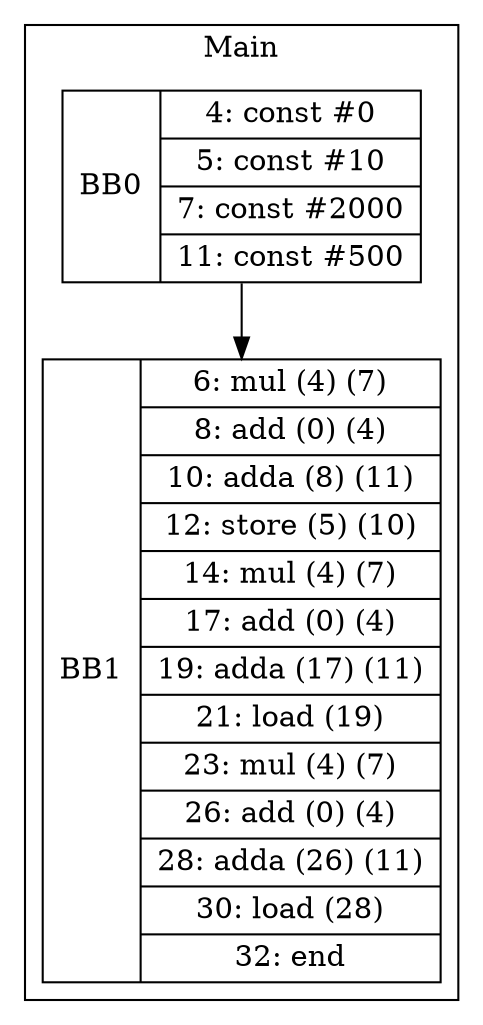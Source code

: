 digraph G {
node [shape=record];
subgraph cluster_main{
label = "Main";
BB0 [shape=record, label="<b>BB0|{4: const #0|5: const #10|7: const #2000|11: const #500}"];
BB1 [shape=record, label="<b>BB1|{6: mul (4) (7)|8: add (0) (4)|10: adda (8) (11)|12: store (5) (10)|14: mul (4) (7)|17: add (0) (4)|19: adda (17) (11)|21: load (19)|23: mul (4) (7)|26: add (0) (4)|28: adda (26) (11)|30: load (28)|32: end}"];
}
BB0:s -> BB1:n ;
}
